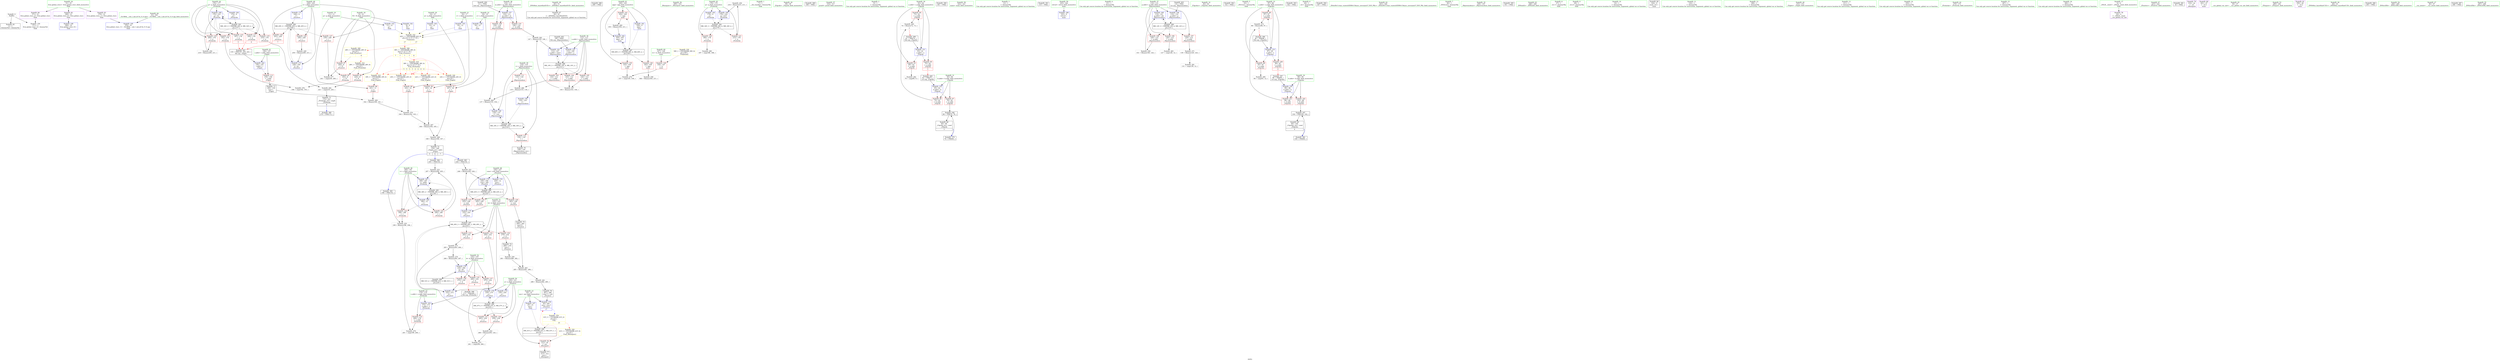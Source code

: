 digraph "SVFG" {
	label="SVFG";

	Node0x55ac2876aa60 [shape=record,color=grey,label="{NodeID: 0\nNullPtr}"];
	Node0x55ac2876aa60 -> Node0x55ac2878d290[style=solid];
	Node0x55ac2876aa60 -> Node0x55ac28792a10[style=solid];
	Node0x55ac287905e0 [shape=record,color=grey,label="{NodeID: 277\n241 = cmp(239, 240, )\n}"];
	Node0x55ac2878b710 [shape=record,color=red,label="{NodeID: 111\n133\<--118\n\<--r\n_Z6powmodxxx\n}"];
	Node0x55ac2878b710 -> Node0x55ac2879af30[style=solid];
	Node0x55ac2878a160 [shape=record,color=green,label="{NodeID: 28\n45\<--51\n_ZNSt8ios_base4InitD1Ev\<--_ZNSt8ios_base4InitD1Ev_field_insensitive\n}"];
	Node0x55ac2878a160 -> Node0x55ac2878d460[style=solid];
	Node0x55ac28794f00 [shape=record,color=black,label="{NodeID: 388\n299 = PHI()\n}"];
	Node0x55ac28791fd0 [shape=record,color=red,label="{NodeID: 139\n335\<--329\n\<--qqq\nmain\n}"];
	Node0x55ac28791fd0 -> Node0x55ac28790760[style=solid];
	Node0x55ac2878ca20 [shape=record,color=green,label="{NodeID: 56\n309\<--310\n_Z6outputv\<--_Z6outputv_field_insensitive\n}"];
	Node0x55ac28799730 [shape=record,color=grey,label="{NodeID: 250\n216 = Binary(215, 211, )\n}"];
	Node0x55ac28799730 -> Node0x55ac287939b0[style=solid];
	Node0x55ac28793810 [shape=record,color=blue,label="{NodeID: 167\n180\<--207\nv\<--add4\n_Z5checkx\n}"];
	Node0x55ac28793810 -> Node0x55ac28791200[style=dashed];
	Node0x55ac28793810 -> Node0x55ac287912d0[style=dashed];
	Node0x55ac28793810 -> Node0x55ac28793810[style=dashed];
	Node0x55ac28793810 -> Node0x55ac287a9c90[style=dashed];
	Node0x55ac2878e2c0 [shape=record,color=purple,label="{NodeID: 84\n371\<--31\nllvm.global_ctors_2\<--llvm.global_ctors\nGlob }"];
	Node0x55ac2878e2c0 -> Node0x55ac28792a10[style=solid];
	Node0x55ac28788350 [shape=record,color=green,label="{NodeID: 1\n7\<--1\n__dso_handle\<--dummyObj\nGlob }"];
	Node0x55ac28790760 [shape=record,color=grey,label="{NodeID: 278\n337 = cmp(335, 336, )\n}"];
	Node0x55ac2878b7e0 [shape=record,color=red,label="{NodeID: 112\n150\<--118\n\<--r\n_Z6powmodxxx\n}"];
	Node0x55ac2878b7e0 -> Node0x55ac2878d700[style=solid];
	Node0x55ac2878a260 [shape=record,color=green,label="{NodeID: 29\n58\<--59\n_Z3gcdii\<--_Z3gcdii_field_insensitive\n}"];
	Node0x55ac28794fd0 [shape=record,color=black,label="{NodeID: 389\n300 = PHI()\n}"];
	Node0x55ac287920a0 [shape=record,color=red,label="{NodeID: 140\n345\<--329\n\<--qqq\nmain\n}"];
	Node0x55ac287920a0 -> Node0x55ac2879a330[style=solid];
	Node0x55ac2878cb20 [shape=record,color=green,label="{NodeID: 57\n316\<--317\nprintf\<--printf_field_insensitive\n}"];
	Node0x55ac287998b0 [shape=record,color=grey,label="{NodeID: 251\n246 = Binary(245, 244, )\n}"];
	Node0x55ac287998b0 -> Node0x55ac28793c20[style=solid];
	Node0x55ac287938e0 [shape=record,color=blue,label="{NodeID: 168\n176\<--210\np\<--inc\n_Z5checkx\n}"];
	Node0x55ac287938e0 -> Node0x55ac28790cd0[style=dashed];
	Node0x55ac287938e0 -> Node0x55ac28790d60[style=dashed];
	Node0x55ac287938e0 -> Node0x55ac28790df0[style=dashed];
	Node0x55ac287938e0 -> Node0x55ac28790ec0[style=dashed];
	Node0x55ac287938e0 -> Node0x55ac287938e0[style=dashed];
	Node0x55ac287938e0 -> Node0x55ac287a9290[style=dashed];
	Node0x55ac2878e3c0 [shape=record,color=red,label="{NodeID: 85\n193\<--8\n\<--N\n_Z5checkx\n}"];
	Node0x55ac2878e3c0 -> Node0x55ac28790460[style=solid];
	Node0x55ac287883e0 [shape=record,color=green,label="{NodeID: 2\n9\<--1\n\<--dummyObj\nCan only get source location for instruction, argument, global var or function.}"];
	Node0x55ac287908e0 [shape=record,color=grey,label="{NodeID: 279\n201 = cmp(199, 200, )\n}"];
	Node0x55ac2878b8b0 [shape=record,color=red,label="{NodeID: 113\n159\<--156\n\<--i.addr\n_Z3geti\n}"];
	Node0x55ac2878b8b0 -> Node0x55ac2878d7d0[style=solid];
	Node0x55ac2878a360 [shape=record,color=green,label="{NodeID: 30\n63\<--64\na.addr\<--a.addr_field_insensitive\n_Z3gcdii\n}"];
	Node0x55ac2878a360 -> Node0x55ac2878ea40[style=solid];
	Node0x55ac2878a360 -> Node0x55ac2878eb10[style=solid];
	Node0x55ac2878a360 -> Node0x55ac2878ebe0[style=solid];
	Node0x55ac2878a360 -> Node0x55ac28792b10[style=solid];
	Node0x55ac287950d0 [shape=record,color=black,label="{NodeID: 390\n301 = PHI()\n}"];
	Node0x55ac28792170 [shape=record,color=red,label="{NodeID: 141\n354\<--329\n\<--qqq\nmain\n}"];
	Node0x55ac28792170 -> Node0x55ac2879a630[style=solid];
	Node0x55ac2878cc20 [shape=record,color=green,label="{NodeID: 58\n322\<--323\nmain\<--main_field_insensitive\n}"];
	Node0x55ac28799a30 [shape=record,color=grey,label="{NodeID: 252\n260 = Binary(259, 124, )\n}"];
	Node0x55ac28799a30 -> Node0x55ac287902e0[style=solid];
	Node0x55ac287939b0 [shape=record,color=blue,label="{NodeID: 169\n178\<--216\nq\<--inc5\n_Z5checkx\n}"];
	Node0x55ac287939b0 -> Node0x55ac287a9790[style=dashed];
	Node0x55ac2878e490 [shape=record,color=red,label="{NodeID: 86\n220\<--8\n\<--N\n_Z5checkx\n}"];
	Node0x55ac2878e490 -> Node0x55ac2879da40[style=solid];
	Node0x55ac28788470 [shape=record,color=green,label="{NodeID: 3\n12\<--1\n\<--dummyObj\nCan only get source location for instruction, argument, global var or function.}"];
	Node0x55ac28790a60 [shape=record,color=grey,label="{NodeID: 280\n187 = cmp(186, 188, )\n}"];
	Node0x55ac2878b980 [shape=record,color=red,label="{NodeID: 114\n200\<--174\n\<--x.addr\n_Z5checkx\n}"];
	Node0x55ac2878b980 -> Node0x55ac287908e0[style=solid];
	Node0x55ac2878a430 [shape=record,color=green,label="{NodeID: 31\n65\<--66\nb.addr\<--b.addr_field_insensitive\n_Z3gcdii\n}"];
	Node0x55ac2878a430 -> Node0x55ac2878bb00[style=solid];
	Node0x55ac2878a430 -> Node0x55ac2878bbd0[style=solid];
	Node0x55ac2878a430 -> Node0x55ac28792be0[style=solid];
	Node0x55ac287951a0 [shape=record,color=black,label="{NodeID: 391\n315 = PHI()\n}"];
	Node0x55ac287adb50 [shape=record,color=yellow,style=double,label="{NodeID: 308\n38V_1 = ENCHI(MR_38V_0)\npts\{13 15 17 19 \}\nFun[_Z5solvev]|{<s0>7|<s1>7|<s2>7|<s3>7|<s4>8}}"];
	Node0x55ac287adb50:s0 -> Node0x55ac287ae930[style=dashed,color=red];
	Node0x55ac287adb50:s1 -> Node0x55ac287aea40[style=dashed,color=red];
	Node0x55ac287adb50:s2 -> Node0x55ac287aeb20[style=dashed,color=red];
	Node0x55ac287adb50:s3 -> Node0x55ac287aec00[style=dashed,color=red];
	Node0x55ac287adb50:s4 -> Node0x55ac287ae550[style=dashed,color=red];
	Node0x55ac28792240 [shape=record,color=blue,label="{NodeID: 142\n8\<--9\nN\<--\nGlob }"];
	Node0x55ac28792240 -> Node0x55ac287af170[style=dashed];
	Node0x55ac2878cd20 [shape=record,color=green,label="{NodeID: 59\n325\<--326\nretval\<--retval_field_insensitive\nmain\n}"];
	Node0x55ac2878cd20 -> Node0x55ac287942a0[style=solid];
	Node0x55ac28799bb0 [shape=record,color=grey,label="{NodeID: 253\n207 = Binary(206, 205, )\n}"];
	Node0x55ac28799bb0 -> Node0x55ac28793810[style=solid];
	Node0x55ac28793a80 [shape=record,color=blue,label="{NodeID: 170\n226\<--12\nsum\<--\n_Z5solvev\n}"];
	Node0x55ac28793a80 -> Node0x55ac287ab090[style=dashed];
	Node0x55ac2878e560 [shape=record,color=red,label="{NodeID: 87\n240\<--8\n\<--N\n_Z5solvev\n}"];
	Node0x55ac2878e560 -> Node0x55ac287905e0[style=solid];
	Node0x55ac28788500 [shape=record,color=green,label="{NodeID: 4\n21\<--1\n\<--dummyObj\nCan only get source location for instruction, argument, global var or function.}"];
	Node0x55ac28790be0 [shape=record,color=grey,label="{NodeID: 281\n131 = cmp(130, 12, )\n}"];
	Node0x55ac28790cd0 [shape=record,color=red,label="{NodeID: 115\n192\<--176\n\<--p\n_Z5checkx\n}"];
	Node0x55ac28790cd0 -> Node0x55ac28790460[style=solid];
	Node0x55ac2878a500 [shape=record,color=green,label="{NodeID: 32\n82\<--83\n_Z3gcdxx\<--_Z3gcdxx_field_insensitive\n}"];
	Node0x55ac28795270 [shape=record,color=black,label="{NodeID: 392\n332 = PHI()\n}"];
	Node0x55ac287adc30 [shape=record,color=yellow,style=double,label="{NodeID: 309\n28V_1 = ENCHI(MR_28V_0)\npts\{10 \}\nFun[_Z5solvev]|{|<s1>8}}"];
	Node0x55ac287adc30 -> Node0x55ac2878e560[style=dashed];
	Node0x55ac287adc30:s1 -> Node0x55ac287ae0c0[style=dashed,color=red];
	Node0x55ac28792310 [shape=record,color=blue,label="{NodeID: 143\n11\<--12\np\<--\nGlob }"];
	Node0x55ac28792310 -> Node0x55ac287af170[style=dashed];
	Node0x55ac2878cdf0 [shape=record,color=green,label="{NodeID: 60\n327\<--328\ntc\<--tc_field_insensitive\nmain\n}"];
	Node0x55ac2878cdf0 -> Node0x55ac28791f00[style=solid];
	Node0x55ac28799d30 [shape=record,color=grey,label="{NodeID: 254\n210 = Binary(209, 211, )\n}"];
	Node0x55ac28799d30 -> Node0x55ac287938e0[style=solid];
	Node0x55ac28793b50 [shape=record,color=blue,label="{NodeID: 171\n228\<--9\ni\<--\n_Z5solvev\n}"];
	Node0x55ac28793b50 -> Node0x55ac287ab590[style=dashed];
	Node0x55ac2878e630 [shape=record,color=red,label="{NodeID: 88\n161\<--11\n\<--p\n_Z3geti\n}"];
	Node0x55ac2878e630 -> Node0x55ac2879b3b0[style=solid];
	Node0x55ac28788e50 [shape=record,color=green,label="{NodeID: 5\n23\<--1\n_ZSt3cin\<--dummyObj\nGlob }"];
	Node0x55ac2879d740 [shape=record,color=grey,label="{NodeID: 282\n70 = cmp(69, 9, )\n}"];
	Node0x55ac28790d60 [shape=record,color=red,label="{NodeID: 116\n197\<--176\n\<--p\n_Z5checkx\n|{<s0>5}}"];
	Node0x55ac28790d60:s0 -> Node0x55ac28795da0[style=solid,color=red];
	Node0x55ac2878a600 [shape=record,color=green,label="{NodeID: 33\n87\<--88\na.addr\<--a.addr_field_insensitive\n_Z3gcdxx\n}"];
	Node0x55ac2878a600 -> Node0x55ac2878bca0[style=solid];
	Node0x55ac2878a600 -> Node0x55ac2878bd70[style=solid];
	Node0x55ac2878a600 -> Node0x55ac2878be40[style=solid];
	Node0x55ac2878a600 -> Node0x55ac28792cb0[style=solid];
	Node0x55ac28795370 [shape=record,color=black,label="{NodeID: 393\n342 = PHI()\n}"];
	Node0x55ac28792410 [shape=record,color=blue,label="{NodeID: 144\n14\<--12\nq\<--\nGlob }"];
	Node0x55ac28792410 -> Node0x55ac287af170[style=dashed];
	Node0x55ac2878cec0 [shape=record,color=green,label="{NodeID: 61\n329\<--330\nqqq\<--qqq_field_insensitive\nmain\n}"];
	Node0x55ac2878cec0 -> Node0x55ac28791fd0[style=solid];
	Node0x55ac2878cec0 -> Node0x55ac287920a0[style=solid];
	Node0x55ac2878cec0 -> Node0x55ac28792170[style=solid];
	Node0x55ac2878cec0 -> Node0x55ac28794370[style=solid];
	Node0x55ac2878cec0 -> Node0x55ac28794440[style=solid];
	Node0x55ac28799eb0 [shape=record,color=grey,label="{NodeID: 255\n199 = Binary(196, 198, )\n}"];
	Node0x55ac28799eb0 -> Node0x55ac287908e0[style=solid];
	Node0x55ac28793c20 [shape=record,color=blue,label="{NodeID: 172\n226\<--246\nsum\<--add\n_Z5solvev\n}"];
	Node0x55ac28793c20 -> Node0x55ac287ab090[style=dashed];
	Node0x55ac2878e700 [shape=record,color=red,label="{NodeID: 89\n163\<--14\n\<--q\n_Z3geti\n}"];
	Node0x55ac2878e700 -> Node0x55ac2879b530[style=solid];
	Node0x55ac28788ee0 [shape=record,color=green,label="{NodeID: 6\n24\<--1\n.str\<--dummyObj\nGlob }"];
	Node0x55ac2879d8c0 [shape=record,color=grey,label="{NodeID: 283\n127 = cmp(126, 12, )\n}"];
	Node0x55ac28790df0 [shape=record,color=red,label="{NodeID: 117\n204\<--176\n\<--p\n_Z5checkx\n|{<s0>6}}"];
	Node0x55ac28790df0:s0 -> Node0x55ac28795da0[style=solid,color=red];
	Node0x55ac2878a6d0 [shape=record,color=green,label="{NodeID: 34\n89\<--90\nb.addr\<--b.addr_field_insensitive\n_Z3gcdxx\n}"];
	Node0x55ac2878a6d0 -> Node0x55ac2878bf10[style=solid];
	Node0x55ac2878a6d0 -> Node0x55ac2878bfe0[style=solid];
	Node0x55ac2878a6d0 -> Node0x55ac28792d80[style=solid];
	Node0x55ac287954d0 [shape=record,color=black,label="{NodeID: 394\n347 = PHI()\n}"];
	Node0x55ac28792510 [shape=record,color=blue,label="{NodeID: 145\n16\<--12\nr\<--\nGlob }"];
	Node0x55ac28792510 -> Node0x55ac287af170[style=dashed];
	Node0x55ac2878cf90 [shape=record,color=green,label="{NodeID: 62\n343\<--344\n_ZStlsISt11char_traitsIcEERSt13basic_ostreamIcT_ES5_PKc\<--_ZStlsISt11char_traitsIcEERSt13basic_ostreamIcT_ES5_PKc_field_insensitive\n}"];
	Node0x55ac2879a030 [shape=record,color=grey,label="{NodeID: 256\n141 = Binary(140, 124, )\n}"];
	Node0x55ac2879a030 -> Node0x55ac28793260[style=solid];
	Node0x55ac28793cf0 [shape=record,color=blue,label="{NodeID: 173\n228\<--250\ni\<--inc\n_Z5solvev\n}"];
	Node0x55ac28793cf0 -> Node0x55ac287ab590[style=dashed];
	Node0x55ac2878e7d0 [shape=record,color=red,label="{NodeID: 90\n165\<--16\n\<--r\n_Z3geti\n}"];
	Node0x55ac2878e7d0 -> Node0x55ac2879b0b0[style=solid];
	Node0x55ac28788f70 [shape=record,color=green,label="{NodeID: 7\n26\<--1\n_ZSt4cout\<--dummyObj\nGlob }"];
	Node0x55ac2879da40 [shape=record,color=grey,label="{NodeID: 284\n221 = cmp(219, 220, )\n}"];
	Node0x55ac2879da40 -> Node0x55ac2878d970[style=solid];
	Node0x55ac28790ec0 [shape=record,color=red,label="{NodeID: 118\n209\<--176\n\<--p\n_Z5checkx\n}"];
	Node0x55ac28790ec0 -> Node0x55ac28799d30[style=solid];
	Node0x55ac2878a7a0 [shape=record,color=green,label="{NodeID: 35\n106\<--107\n_Z6powmodxxx\<--_Z6powmodxxx_field_insensitive\n}"];
	Node0x55ac287955d0 [shape=record,color=black,label="{NodeID: 395\n351 = PHI()\n}"];
	Node0x55ac28792610 [shape=record,color=blue,label="{NodeID: 146\n18\<--12\ns\<--\nGlob }"];
	Node0x55ac28792610 -> Node0x55ac287af170[style=dashed];
	Node0x55ac2878d090 [shape=record,color=green,label="{NodeID: 63\n348\<--349\n_ZNSolsEi\<--_ZNSolsEi_field_insensitive\n}"];
	Node0x55ac2879a1b0 [shape=record,color=grey,label="{NodeID: 257\n145 = Binary(143, 144, )\n}"];
	Node0x55ac2879a1b0 -> Node0x55ac2879a930[style=solid];
	Node0x55ac28793dc0 [shape=record,color=blue,label="{NodeID: 174\n230\<--254\na\<--\n_Z5solvev\n}"];
	Node0x55ac28793dc0 -> Node0x55ac287aa190[style=dashed];
	Node0x55ac2878e8a0 [shape=record,color=red,label="{NodeID: 91\n167\<--18\n\<--s\n_Z3geti\n}"];
	Node0x55ac2878e8a0 -> Node0x55ac2879b230[style=solid];
	Node0x55ac28789000 [shape=record,color=green,label="{NodeID: 8\n27\<--1\n.str.1\<--dummyObj\nGlob }"];
	Node0x55ac2879dbc0 [shape=record,color=grey,label="{NodeID: 285\n94 = cmp(93, 12, )\n}"];
	Node0x55ac28790f90 [shape=record,color=red,label="{NodeID: 119\n219\<--176\n\<--p\n_Z5checkx\n}"];
	Node0x55ac28790f90 -> Node0x55ac2879da40[style=solid];
	Node0x55ac2878a8a0 [shape=record,color=green,label="{NodeID: 36\n112\<--113\na.addr\<--a.addr_field_insensitive\n_Z6powmodxxx\n}"];
	Node0x55ac2878a8a0 -> Node0x55ac2878c0b0[style=solid];
	Node0x55ac2878a8a0 -> Node0x55ac2878c180[style=solid];
	Node0x55ac2878a8a0 -> Node0x55ac2878c250[style=solid];
	Node0x55ac2878a8a0 -> Node0x55ac28792e50[style=solid];
	Node0x55ac2878a8a0 -> Node0x55ac28793330[style=solid];
	Node0x55ac287956a0 [shape=record,color=black,label="{NodeID: 396\n85 = PHI(98, )\n0th arg _Z3gcdxx }"];
	Node0x55ac287956a0 -> Node0x55ac28792cb0[style=solid];
	Node0x55ac28792710 [shape=record,color=blue,label="{NodeID: 147\n20\<--21\nans\<--\nGlob }"];
	Node0x55ac28792710 -> Node0x55ac287a6f90[style=dashed];
	Node0x55ac2878d190 [shape=record,color=green,label="{NodeID: 64\n33\<--365\n_GLOBAL__sub_I_mk.al13n_0_0.cpp\<--_GLOBAL__sub_I_mk.al13n_0_0.cpp_field_insensitive\n}"];
	Node0x55ac2878d190 -> Node0x55ac28792910[style=solid];
	Node0x55ac2879a330 [shape=record,color=grey,label="{NodeID: 258\n346 = Binary(345, 211, )\n}"];
	Node0x55ac28793e90 [shape=record,color=blue,label="{NodeID: 175\n232\<--255\nb\<--\n_Z5solvev\n}"];
	Node0x55ac28793e90 -> Node0x55ac287aa690[style=dashed];
	Node0x55ac2878e970 [shape=record,color=red,label="{NodeID: 92\n312\<--20\n\<--ans\n_Z6outputv\n}"];
	Node0x55ac2878e970 -> Node0x55ac2878dcb0[style=solid];
	Node0x55ac28789090 [shape=record,color=green,label="{NodeID: 9\n29\<--1\n.str.2\<--dummyObj\nGlob }"];
	Node0x55ac287a6f90 [shape=record,color=black,label="{NodeID: 286\nMR_41V_2 = PHI(MR_41V_3, MR_41V_1, )\npts\{22 \}\n|{<s0>17}}"];
	Node0x55ac287a6f90:s0 -> Node0x55ac287941d0[style=dashed,color=red];
	Node0x55ac28791060 [shape=record,color=red,label="{NodeID: 120\n186\<--178\n\<--q\n_Z5checkx\n}"];
	Node0x55ac28791060 -> Node0x55ac28790a60[style=solid];
	Node0x55ac2878a970 [shape=record,color=green,label="{NodeID: 37\n114\<--115\np.addr\<--p.addr_field_insensitive\n_Z6powmodxxx\n}"];
	Node0x55ac2878a970 -> Node0x55ac2878b300[style=solid];
	Node0x55ac2878a970 -> Node0x55ac2878b3d0[style=solid];
	Node0x55ac2878a970 -> Node0x55ac2878b4a0[style=solid];
	Node0x55ac2878a970 -> Node0x55ac28792f20[style=solid];
	Node0x55ac2878a970 -> Node0x55ac28793260[style=solid];
	Node0x55ac287958a0 [shape=record,color=black,label="{NodeID: 397\n86 = PHI(99, )\n1st arg _Z3gcdxx }"];
	Node0x55ac287958a0 -> Node0x55ac28792d80[style=solid];
	Node0x55ac287ae0c0 [shape=record,color=yellow,style=double,label="{NodeID: 314\n28V_1 = ENCHI(MR_28V_0)\npts\{10 \}\nFun[_Z5checkx]}"];
	Node0x55ac287ae0c0 -> Node0x55ac2878e3c0[style=dashed];
	Node0x55ac287ae0c0 -> Node0x55ac2878e490[style=dashed];
	Node0x55ac28792810 [shape=record,color=blue,label="{NodeID: 148\n369\<--32\nllvm.global_ctors_0\<--\nGlob }"];
	Node0x55ac2878d290 [shape=record,color=black,label="{NodeID: 65\n2\<--3\ndummyVal\<--dummyVal\n}"];
	Node0x55ac2879a4b0 [shape=record,color=grey,label="{NodeID: 259\n281 = Binary(280, 282, )\n}"];
	Node0x55ac2879a4b0 -> Node0x55ac2879aab0[style=solid];
	Node0x55ac28793f60 [shape=record,color=blue,label="{NodeID: 176\n234\<--266\nk\<--div\n_Z5solvev\n}"];
	Node0x55ac28793f60 -> Node0x55ac28791c90[style=dashed];
	Node0x55ac28793f60 -> Node0x55ac28791d60[style=dashed];
	Node0x55ac28793f60 -> Node0x55ac28791e30[style=dashed];
	Node0x55ac28793f60 -> Node0x55ac287aab90[style=dashed];
	Node0x55ac2878ea40 [shape=record,color=red,label="{NodeID: 93\n69\<--63\n\<--a.addr\n_Z3gcdii\n}"];
	Node0x55ac2878ea40 -> Node0x55ac2879d740[style=solid];
	Node0x55ac28789120 [shape=record,color=green,label="{NodeID: 10\n32\<--1\n\<--dummyObj\nCan only get source location for instruction, argument, global var or function.}"];
	Node0x55ac287a7490 [shape=record,color=black,label="{NodeID: 287\nMR_60V_3 = PHI(MR_60V_4, MR_60V_2, )\npts\{330 \}\n}"];
	Node0x55ac287a7490 -> Node0x55ac28791fd0[style=dashed];
	Node0x55ac287a7490 -> Node0x55ac287920a0[style=dashed];
	Node0x55ac287a7490 -> Node0x55ac28792170[style=dashed];
	Node0x55ac287a7490 -> Node0x55ac28794440[style=dashed];
	Node0x55ac28791130 [shape=record,color=red,label="{NodeID: 121\n215\<--178\n\<--q\n_Z5checkx\n}"];
	Node0x55ac28791130 -> Node0x55ac28799730[style=solid];
	Node0x55ac2878aa40 [shape=record,color=green,label="{NodeID: 38\n116\<--117\nm.addr\<--m.addr_field_insensitive\n_Z6powmodxxx\n}"];
	Node0x55ac2878aa40 -> Node0x55ac2878b570[style=solid];
	Node0x55ac2878aa40 -> Node0x55ac2878b640[style=solid];
	Node0x55ac2878aa40 -> Node0x55ac28792ff0[style=solid];
	Node0x55ac287959e0 [shape=record,color=black,label="{NodeID: 398\n173 = PHI(269, )\n0th arg _Z5checkx }"];
	Node0x55ac287959e0 -> Node0x55ac287934d0[style=solid];
	Node0x55ac28792910 [shape=record,color=blue,label="{NodeID: 149\n370\<--33\nllvm.global_ctors_1\<--_GLOBAL__sub_I_mk.al13n_0_0.cpp\nGlob }"];
	Node0x55ac2878d390 [shape=record,color=black,label="{NodeID: 66\n324\<--9\nmain_ret\<--\nmain\n}"];
	Node0x55ac2879a630 [shape=record,color=grey,label="{NodeID: 260\n355 = Binary(354, 211, )\n}"];
	Node0x55ac2879a630 -> Node0x55ac28794440[style=solid];
	Node0x55ac28794030 [shape=record,color=blue,label="{NodeID: 177\n232\<--272\nb\<--\n_Z5solvev\n}"];
	Node0x55ac28794030 -> Node0x55ac287aa690[style=dashed];
	Node0x55ac2878eb10 [shape=record,color=red,label="{NodeID: 94\n73\<--63\n\<--a.addr\n_Z3gcdii\n}"];
	Node0x55ac2878eb10 -> Node0x55ac2879adb0[style=solid];
	Node0x55ac287891b0 [shape=record,color=green,label="{NodeID: 11\n124\<--1\n\<--dummyObj\nCan only get source location for instruction, argument, global var or function.}"];
	Node0x55ac287a7990 [shape=record,color=black,label="{NodeID: 288\nMR_10V_3 = PHI(MR_10V_4, MR_10V_2, )\npts\{113 \}\n}"];
	Node0x55ac287a7990 -> Node0x55ac2878c0b0[style=dashed];
	Node0x55ac287a7990 -> Node0x55ac2878c180[style=dashed];
	Node0x55ac287a7990 -> Node0x55ac2878c250[style=dashed];
	Node0x55ac287a7990 -> Node0x55ac28793330[style=dashed];
	Node0x55ac28791200 [shape=record,color=red,label="{NodeID: 122\n196\<--180\n\<--v\n_Z5checkx\n}"];
	Node0x55ac28791200 -> Node0x55ac28799eb0[style=solid];
	Node0x55ac2878ab10 [shape=record,color=green,label="{NodeID: 39\n118\<--119\nr\<--r_field_insensitive\n_Z6powmodxxx\n}"];
	Node0x55ac2878ab10 -> Node0x55ac2878b710[style=solid];
	Node0x55ac2878ab10 -> Node0x55ac2878b7e0[style=solid];
	Node0x55ac2878ab10 -> Node0x55ac287930c0[style=solid];
	Node0x55ac2878ab10 -> Node0x55ac28793190[style=solid];
	Node0x55ac28795b20 [shape=record,color=black,label="{NodeID: 399\n61 = PHI(74, )\n0th arg _Z3gcdii }"];
	Node0x55ac28795b20 -> Node0x55ac28792b10[style=solid];
	Node0x55ac28792a10 [shape=record,color=blue, style = dotted,label="{NodeID: 150\n371\<--3\nllvm.global_ctors_2\<--dummyVal\nGlob }"];
	Node0x55ac2878d460 [shape=record,color=black,label="{NodeID: 67\n44\<--45\n\<--_ZNSt8ios_base4InitD1Ev\nCan only get source location for instruction, argument, global var or function.}"];
	Node0x55ac2879a7b0 [shape=record,color=grey,label="{NodeID: 261\n286 = Binary(282, 285, )\n}"];
	Node0x55ac2879a7b0 -> Node0x55ac2878dbe0[style=solid];
	Node0x55ac28794100 [shape=record,color=blue,label="{NodeID: 178\n230\<--275\na\<--\n_Z5solvev\n}"];
	Node0x55ac28794100 -> Node0x55ac287aa190[style=dashed];
	Node0x55ac2878ebe0 [shape=record,color=red,label="{NodeID: 95\n75\<--63\n\<--a.addr\n_Z3gcdii\n|{<s0>3}}"];
	Node0x55ac2878ebe0:s0 -> Node0x55ac28795c60[style=solid,color=red];
	Node0x55ac28789240 [shape=record,color=green,label="{NodeID: 12\n188\<--1\n\<--dummyObj\nCan only get source location for instruction, argument, global var or function.}"];
	Node0x55ac287a7e90 [shape=record,color=black,label="{NodeID: 289\nMR_12V_3 = PHI(MR_12V_4, MR_12V_2, )\npts\{115 \}\n}"];
	Node0x55ac287a7e90 -> Node0x55ac2878b300[style=dashed];
	Node0x55ac287a7e90 -> Node0x55ac2878b3d0[style=dashed];
	Node0x55ac287a7e90 -> Node0x55ac2878b4a0[style=dashed];
	Node0x55ac287a7e90 -> Node0x55ac28793260[style=dashed];
	Node0x55ac287912d0 [shape=record,color=red,label="{NodeID: 123\n206\<--180\n\<--v\n_Z5checkx\n}"];
	Node0x55ac287912d0 -> Node0x55ac28799bb0[style=solid];
	Node0x55ac2878abe0 [shape=record,color=green,label="{NodeID: 40\n152\<--153\n_Z3geti\<--_Z3geti_field_insensitive\n}"];
	Node0x55ac28795c60 [shape=record,color=black,label="{NodeID: 400\n62 = PHI(75, )\n1st arg _Z3gcdii }"];
	Node0x55ac28795c60 -> Node0x55ac28792be0[style=solid];
	Node0x55ac28792b10 [shape=record,color=blue,label="{NodeID: 151\n63\<--61\na.addr\<--a\n_Z3gcdii\n}"];
	Node0x55ac28792b10 -> Node0x55ac2878ea40[style=dashed];
	Node0x55ac28792b10 -> Node0x55ac2878eb10[style=dashed];
	Node0x55ac28792b10 -> Node0x55ac2878ebe0[style=dashed];
	Node0x55ac2878d560 [shape=record,color=black,label="{NodeID: 68\n60\<--80\n_Z3gcdii_ret\<--cond\n_Z3gcdii\n|{<s0>3}}"];
	Node0x55ac2878d560:s0 -> Node0x55ac287c1cb0[style=solid,color=blue];
	Node0x55ac2879a930 [shape=record,color=grey,label="{NodeID: 262\n147 = Binary(145, 146, )\n}"];
	Node0x55ac2879a930 -> Node0x55ac28793330[style=solid];
	Node0x55ac287941d0 [shape=record,color=blue,label="{NodeID: 179\n20\<--287\nans\<--conv7\n_Z5solvev\n|{<s0>17}}"];
	Node0x55ac287941d0:s0 -> Node0x55ac287b2870[style=dashed,color=blue];
	Node0x55ac2878bb00 [shape=record,color=red,label="{NodeID: 96\n72\<--65\n\<--b.addr\n_Z3gcdii\n}"];
	Node0x55ac2878bb00 -> Node0x55ac2879adb0[style=solid];
	Node0x55ac287892d0 [shape=record,color=green,label="{NodeID: 13\n211\<--1\n\<--dummyObj\nCan only get source location for instruction, argument, global var or function.}"];
	Node0x55ac287a8390 [shape=record,color=black,label="{NodeID: 290\nMR_16V_3 = PHI(MR_16V_5, MR_16V_2, )\npts\{119 \}\n}"];
	Node0x55ac287a8390 -> Node0x55ac2878b710[style=dashed];
	Node0x55ac287a8390 -> Node0x55ac2878b7e0[style=dashed];
	Node0x55ac287a8390 -> Node0x55ac28793190[style=dashed];
	Node0x55ac287a8390 -> Node0x55ac287a8390[style=dashed];
	Node0x55ac287913a0 [shape=record,color=red,label="{NodeID: 124\n245\<--226\n\<--sum\n_Z5solvev\n}"];
	Node0x55ac287913a0 -> Node0x55ac287998b0[style=solid];
	Node0x55ac2878ace0 [shape=record,color=green,label="{NodeID: 41\n156\<--157\ni.addr\<--i.addr_field_insensitive\n_Z3geti\n}"];
	Node0x55ac2878ace0 -> Node0x55ac2878b8b0[style=solid];
	Node0x55ac2878ace0 -> Node0x55ac28793400[style=solid];
	Node0x55ac28795da0 [shape=record,color=black,label="{NodeID: 401\n155 = PHI(197, 204, 243, )\n0th arg _Z3geti }"];
	Node0x55ac28795da0 -> Node0x55ac28793400[style=solid];
	Node0x55ac28792be0 [shape=record,color=blue,label="{NodeID: 152\n65\<--62\nb.addr\<--b\n_Z3gcdii\n}"];
	Node0x55ac28792be0 -> Node0x55ac2878bb00[style=dashed];
	Node0x55ac28792be0 -> Node0x55ac2878bbd0[style=dashed];
	Node0x55ac2878d630 [shape=record,color=black,label="{NodeID: 69\n84\<--104\n_Z3gcdxx_ret\<--cond\n_Z3gcdxx\n|{<s0>4}}"];
	Node0x55ac2878d630:s0 -> Node0x55ac287c2040[style=solid,color=blue];
	Node0x55ac2879aab0 [shape=record,color=grey,label="{NodeID: 263\n285 = Binary(281, 284, )\n}"];
	Node0x55ac2879aab0 -> Node0x55ac2879a7b0[style=solid];
	Node0x55ac287942a0 [shape=record,color=blue,label="{NodeID: 180\n325\<--9\nretval\<--\nmain\n}"];
	Node0x55ac2878bbd0 [shape=record,color=red,label="{NodeID: 97\n78\<--65\n\<--b.addr\n_Z3gcdii\n}"];
	Node0x55ac2878bbd0 -> Node0x55ac28799010[style=solid];
	Node0x55ac28789360 [shape=record,color=green,label="{NodeID: 14\n254\<--1\n\<--dummyObj\nCan only get source location for instruction, argument, global var or function.}"];
	Node0x55ac28791470 [shape=record,color=red,label="{NodeID: 125\n255\<--226\n\<--sum\n_Z5solvev\n}"];
	Node0x55ac28791470 -> Node0x55ac28793e90[style=solid];
	Node0x55ac2878adb0 [shape=record,color=green,label="{NodeID: 42\n170\<--171\n_Z5checkx\<--_Z5checkx_field_insensitive\n}"];
	Node0x55ac28796080 [shape=record,color=black,label="{NodeID: 402\n109 = PHI()\n0th arg _Z6powmodxxx }"];
	Node0x55ac28796080 -> Node0x55ac28792e50[style=solid];
	Node0x55ac287ae550 [shape=record,color=yellow,style=double,label="{NodeID: 319\n38V_1 = ENCHI(MR_38V_0)\npts\{13 15 17 19 \}\nFun[_Z5checkx]|{<s0>5|<s1>5|<s2>5|<s3>5|<s4>6|<s5>6|<s6>6|<s7>6}}"];
	Node0x55ac287ae550:s0 -> Node0x55ac287ae930[style=dashed,color=red];
	Node0x55ac287ae550:s1 -> Node0x55ac287aea40[style=dashed,color=red];
	Node0x55ac287ae550:s2 -> Node0x55ac287aeb20[style=dashed,color=red];
	Node0x55ac287ae550:s3 -> Node0x55ac287aec00[style=dashed,color=red];
	Node0x55ac287ae550:s4 -> Node0x55ac287ae930[style=dashed,color=red];
	Node0x55ac287ae550:s5 -> Node0x55ac287aea40[style=dashed,color=red];
	Node0x55ac287ae550:s6 -> Node0x55ac287aeb20[style=dashed,color=red];
	Node0x55ac287ae550:s7 -> Node0x55ac287aec00[style=dashed,color=red];
	Node0x55ac28792cb0 [shape=record,color=blue,label="{NodeID: 153\n87\<--85\na.addr\<--a\n_Z3gcdxx\n}"];
	Node0x55ac28792cb0 -> Node0x55ac2878bca0[style=dashed];
	Node0x55ac28792cb0 -> Node0x55ac2878bd70[style=dashed];
	Node0x55ac28792cb0 -> Node0x55ac2878be40[style=dashed];
	Node0x55ac2878d700 [shape=record,color=black,label="{NodeID: 70\n108\<--150\n_Z6powmodxxx_ret\<--\n_Z6powmodxxx\n}"];
	Node0x55ac2879ac30 [shape=record,color=grey,label="{NodeID: 264\n137 = Binary(135, 136, )\n}"];
	Node0x55ac2879ac30 -> Node0x55ac28793190[style=solid];
	Node0x55ac28794370 [shape=record,color=blue,label="{NodeID: 181\n329\<--9\nqqq\<--\nmain\n}"];
	Node0x55ac28794370 -> Node0x55ac287a7490[style=dashed];
	Node0x55ac2878bca0 [shape=record,color=red,label="{NodeID: 98\n93\<--87\n\<--a.addr\n_Z3gcdxx\n}"];
	Node0x55ac2878bca0 -> Node0x55ac2879dbc0[style=solid];
	Node0x55ac28789460 [shape=record,color=green,label="{NodeID: 15\n267\<--1\n\<--dummyObj\nCan only get source location for instruction, argument, global var or function.}"];
	Node0x55ac28791540 [shape=record,color=red,label="{NodeID: 126\n283\<--226\n\<--sum\n_Z5solvev\n}"];
	Node0x55ac28791540 -> Node0x55ac2878db10[style=solid];
	Node0x55ac2878aeb0 [shape=record,color=green,label="{NodeID: 43\n174\<--175\nx.addr\<--x.addr_field_insensitive\n_Z5checkx\n}"];
	Node0x55ac2878aeb0 -> Node0x55ac2878b980[style=solid];
	Node0x55ac2878aeb0 -> Node0x55ac287934d0[style=solid];
	Node0x55ac28796150 [shape=record,color=black,label="{NodeID: 403\n110 = PHI()\n1st arg _Z6powmodxxx }"];
	Node0x55ac28796150 -> Node0x55ac28792f20[style=solid];
	Node0x55ac287ae630 [shape=record,color=yellow,style=double,label="{NodeID: 320\n41V_1 = ENCHI(MR_41V_0)\npts\{22 \}\nFun[_Z6outputv]}"];
	Node0x55ac287ae630 -> Node0x55ac2878e970[style=dashed];
	Node0x55ac28792d80 [shape=record,color=blue,label="{NodeID: 154\n89\<--86\nb.addr\<--b\n_Z3gcdxx\n}"];
	Node0x55ac28792d80 -> Node0x55ac2878bf10[style=dashed];
	Node0x55ac28792d80 -> Node0x55ac2878bfe0[style=dashed];
	Node0x55ac2878d7d0 [shape=record,color=black,label="{NodeID: 71\n160\<--159\nconv\<--\n_Z3geti\n}"];
	Node0x55ac2878d7d0 -> Node0x55ac2879b3b0[style=solid];
	Node0x55ac2879adb0 [shape=record,color=grey,label="{NodeID: 265\n74 = Binary(72, 73, )\n|{<s0>3}}"];
	Node0x55ac2879adb0:s0 -> Node0x55ac28795b20[style=solid,color=red];
	Node0x55ac28794440 [shape=record,color=blue,label="{NodeID: 182\n329\<--355\nqqq\<--inc\nmain\n}"];
	Node0x55ac28794440 -> Node0x55ac287a7490[style=dashed];
	Node0x55ac2878bd70 [shape=record,color=red,label="{NodeID: 99\n97\<--87\n\<--a.addr\n_Z3gcdxx\n}"];
	Node0x55ac2878bd70 -> Node0x55ac2878fe60[style=solid];
	Node0x55ac28789560 [shape=record,color=green,label="{NodeID: 16\n282\<--1\n\<--dummyObj\nCan only get source location for instruction, argument, global var or function.}"];
	Node0x55ac287a9290 [shape=record,color=black,label="{NodeID: 293\nMR_32V_3 = PHI(MR_32V_4, MR_32V_2, )\npts\{177 \}\n}"];
	Node0x55ac287a9290 -> Node0x55ac28790cd0[style=dashed];
	Node0x55ac287a9290 -> Node0x55ac28790d60[style=dashed];
	Node0x55ac287a9290 -> Node0x55ac28790df0[style=dashed];
	Node0x55ac287a9290 -> Node0x55ac28790ec0[style=dashed];
	Node0x55ac287a9290 -> Node0x55ac28790f90[style=dashed];
	Node0x55ac287a9290 -> Node0x55ac287938e0[style=dashed];
	Node0x55ac287a9290 -> Node0x55ac287a9290[style=dashed];
	Node0x55ac28791610 [shape=record,color=red,label="{NodeID: 127\n239\<--228\n\<--i\n_Z5solvev\n}"];
	Node0x55ac28791610 -> Node0x55ac287905e0[style=solid];
	Node0x55ac2878af80 [shape=record,color=green,label="{NodeID: 44\n176\<--177\np\<--p_field_insensitive\n_Z5checkx\n}"];
	Node0x55ac2878af80 -> Node0x55ac28790cd0[style=solid];
	Node0x55ac2878af80 -> Node0x55ac28790d60[style=solid];
	Node0x55ac2878af80 -> Node0x55ac28790df0[style=solid];
	Node0x55ac2878af80 -> Node0x55ac28790ec0[style=solid];
	Node0x55ac2878af80 -> Node0x55ac28790f90[style=solid];
	Node0x55ac2878af80 -> Node0x55ac287935a0[style=solid];
	Node0x55ac2878af80 -> Node0x55ac287938e0[style=solid];
	Node0x55ac28796220 [shape=record,color=black,label="{NodeID: 404\n111 = PHI()\n2nd arg _Z6powmodxxx }"];
	Node0x55ac28796220 -> Node0x55ac28792ff0[style=solid];
	Node0x55ac28792e50 [shape=record,color=blue,label="{NodeID: 155\n112\<--109\na.addr\<--a\n_Z6powmodxxx\n}"];
	Node0x55ac28792e50 -> Node0x55ac287a7990[style=dashed];
	Node0x55ac2878d8a0 [shape=record,color=black,label="{NodeID: 72\n154\<--168\n_Z3geti_ret\<--add1\n_Z3geti\n|{<s0>5|<s1>6|<s2>7}}"];
	Node0x55ac2878d8a0:s0 -> Node0x55ac287c21e0[style=solid,color=blue];
	Node0x55ac2878d8a0:s1 -> Node0x55ac287c2320[style=solid,color=blue];
	Node0x55ac2878d8a0:s2 -> Node0x55ac28794c20[style=solid,color=blue];
	Node0x55ac2879af30 [shape=record,color=grey,label="{NodeID: 266\n135 = Binary(133, 134, )\n}"];
	Node0x55ac2879af30 -> Node0x55ac2879ac30[style=solid];
	Node0x55ac2878be40 [shape=record,color=red,label="{NodeID: 100\n99\<--87\n\<--a.addr\n_Z3gcdxx\n|{<s0>4}}"];
	Node0x55ac2878be40:s0 -> Node0x55ac287958a0[style=solid,color=red];
	Node0x55ac28789660 [shape=record,color=green,label="{NodeID: 17\n4\<--6\n_ZStL8__ioinit\<--_ZStL8__ioinit_field_insensitive\nGlob }"];
	Node0x55ac28789660 -> Node0x55ac2878dd80[style=solid];
	Node0x55ac287a9790 [shape=record,color=black,label="{NodeID: 294\nMR_34V_3 = PHI(MR_34V_4, MR_34V_2, )\npts\{179 \}\n}"];
	Node0x55ac287a9790 -> Node0x55ac28791060[style=dashed];
	Node0x55ac287a9790 -> Node0x55ac28791130[style=dashed];
	Node0x55ac287a9790 -> Node0x55ac287939b0[style=dashed];
	Node0x55ac287916e0 [shape=record,color=red,label="{NodeID: 128\n243\<--228\n\<--i\n_Z5solvev\n|{<s0>7}}"];
	Node0x55ac287916e0:s0 -> Node0x55ac28795da0[style=solid,color=red];
	Node0x55ac2878b050 [shape=record,color=green,label="{NodeID: 45\n178\<--179\nq\<--q_field_insensitive\n_Z5checkx\n}"];
	Node0x55ac2878b050 -> Node0x55ac28791060[style=solid];
	Node0x55ac2878b050 -> Node0x55ac28791130[style=solid];
	Node0x55ac2878b050 -> Node0x55ac28793670[style=solid];
	Node0x55ac2878b050 -> Node0x55ac287939b0[style=solid];
	Node0x55ac28792f20 [shape=record,color=blue,label="{NodeID: 156\n114\<--110\np.addr\<--p\n_Z6powmodxxx\n}"];
	Node0x55ac28792f20 -> Node0x55ac287a7e90[style=dashed];
	Node0x55ac2878d970 [shape=record,color=black,label="{NodeID: 73\n172\<--221\n_Z5checkx_ret\<--cmp6\n_Z5checkx\n|{<s0>8}}"];
	Node0x55ac2878d970:s0 -> Node0x55ac287c1ea0[style=solid,color=blue];
	Node0x55ac2879b0b0 [shape=record,color=grey,label="{NodeID: 267\n166 = Binary(164, 165, )\n}"];
	Node0x55ac2879b0b0 -> Node0x55ac2879b230[style=solid];
	Node0x55ac2878bf10 [shape=record,color=red,label="{NodeID: 101\n96\<--89\n\<--b.addr\n_Z3gcdxx\n}"];
	Node0x55ac2878bf10 -> Node0x55ac2878fe60[style=solid];
	Node0x55ac28789760 [shape=record,color=green,label="{NodeID: 18\n8\<--10\nN\<--N_field_insensitive\nGlob }"];
	Node0x55ac28789760 -> Node0x55ac2878e3c0[style=solid];
	Node0x55ac28789760 -> Node0x55ac2878e490[style=solid];
	Node0x55ac28789760 -> Node0x55ac2878e560[style=solid];
	Node0x55ac28789760 -> Node0x55ac28792240[style=solid];
	Node0x55ac287b2870 [shape=record,color=yellow,style=double,label="{NodeID: 378\n41V_3 = CSCHI(MR_41V_2)\npts\{22 \}\nCS[]|{|<s1>21}}"];
	Node0x55ac287b2870 -> Node0x55ac287a6f90[style=dashed];
	Node0x55ac287b2870:s1 -> Node0x55ac287ae630[style=dashed,color=red];
	Node0x55ac287a9c90 [shape=record,color=black,label="{NodeID: 295\nMR_36V_2 = PHI(MR_36V_4, MR_36V_1, )\npts\{181 \}\n}"];
	Node0x55ac287a9c90 -> Node0x55ac28793740[style=dashed];
	Node0x55ac287917b0 [shape=record,color=red,label="{NodeID: 129\n249\<--228\n\<--i\n_Z5solvev\n}"];
	Node0x55ac287917b0 -> Node0x55ac287995b0[style=solid];
	Node0x55ac2878b120 [shape=record,color=green,label="{NodeID: 46\n180\<--181\nv\<--v_field_insensitive\n_Z5checkx\n}"];
	Node0x55ac2878b120 -> Node0x55ac28791200[style=solid];
	Node0x55ac2878b120 -> Node0x55ac287912d0[style=solid];
	Node0x55ac2878b120 -> Node0x55ac28793740[style=solid];
	Node0x55ac2878b120 -> Node0x55ac28793810[style=solid];
	Node0x55ac287ae930 [shape=record,color=yellow,style=double,label="{NodeID: 323\n18V_1 = ENCHI(MR_18V_0)\npts\{13 \}\nFun[_Z3geti]}"];
	Node0x55ac287ae930 -> Node0x55ac2878e630[style=dashed];
	Node0x55ac28792ff0 [shape=record,color=blue,label="{NodeID: 157\n116\<--111\nm.addr\<--m\n_Z6powmodxxx\n}"];
	Node0x55ac28792ff0 -> Node0x55ac2878b570[style=dashed];
	Node0x55ac28792ff0 -> Node0x55ac2878b640[style=dashed];
	Node0x55ac2878da40 [shape=record,color=black,label="{NodeID: 74\n280\<--279\nconv\<--\n_Z5solvev\n}"];
	Node0x55ac2878da40 -> Node0x55ac2879a4b0[style=solid];
	Node0x55ac2879b230 [shape=record,color=grey,label="{NodeID: 268\n168 = Binary(166, 167, )\n}"];
	Node0x55ac2879b230 -> Node0x55ac2878d8a0[style=solid];
	Node0x55ac2878bfe0 [shape=record,color=red,label="{NodeID: 102\n102\<--89\n\<--b.addr\n_Z3gcdxx\n}"];
	Node0x55ac2878bfe0 -> Node0x55ac28470690[style=solid];
	Node0x55ac28789860 [shape=record,color=green,label="{NodeID: 19\n11\<--13\np\<--p_field_insensitive\nGlob }"];
	Node0x55ac28789860 -> Node0x55ac2878e630[style=solid];
	Node0x55ac28789860 -> Node0x55ac28792310[style=solid];
	Node0x55ac287c1cb0 [shape=record,color=black,label="{NodeID: 379\n76 = PHI(60, )\n}"];
	Node0x55ac287c1cb0 -> Node0x55ac28799010[style=solid];
	Node0x55ac287aa190 [shape=record,color=black,label="{NodeID: 296\nMR_47V_3 = PHI(MR_47V_4, MR_47V_2, )\npts\{231 \}\n}"];
	Node0x55ac287aa190 -> Node0x55ac28791880[style=dashed];
	Node0x55ac287aa190 -> Node0x55ac28791950[style=dashed];
	Node0x55ac287aa190 -> Node0x55ac28794100[style=dashed];
	Node0x55ac287aa190 -> Node0x55ac287aa190[style=dashed];
	Node0x55ac28791880 [shape=record,color=red,label="{NodeID: 130\n259\<--230\n\<--a\n_Z5solvev\n}"];
	Node0x55ac28791880 -> Node0x55ac28799a30[style=solid];
	Node0x55ac2878b1f0 [shape=record,color=green,label="{NodeID: 47\n223\<--224\n_Z5solvev\<--_Z5solvev_field_insensitive\n}"];
	Node0x55ac287aea40 [shape=record,color=yellow,style=double,label="{NodeID: 324\n20V_1 = ENCHI(MR_20V_0)\npts\{15 \}\nFun[_Z3geti]}"];
	Node0x55ac287aea40 -> Node0x55ac2878e700[style=dashed];
	Node0x55ac287930c0 [shape=record,color=blue,label="{NodeID: 158\n118\<--124\nr\<--\n_Z6powmodxxx\n}"];
	Node0x55ac287930c0 -> Node0x55ac287a8390[style=dashed];
	Node0x55ac2878db10 [shape=record,color=black,label="{NodeID: 75\n284\<--283\nconv5\<--\n_Z5solvev\n}"];
	Node0x55ac2878db10 -> Node0x55ac2879aab0[style=solid];
	Node0x55ac2879b3b0 [shape=record,color=grey,label="{NodeID: 269\n162 = Binary(160, 161, )\n}"];
	Node0x55ac2879b3b0 -> Node0x55ac2879b530[style=solid];
	Node0x55ac2878c0b0 [shape=record,color=red,label="{NodeID: 103\n134\<--112\n\<--a.addr\n_Z6powmodxxx\n}"];
	Node0x55ac2878c0b0 -> Node0x55ac2879af30[style=solid];
	Node0x55ac28789960 [shape=record,color=green,label="{NodeID: 20\n14\<--15\nq\<--q_field_insensitive\nGlob }"];
	Node0x55ac28789960 -> Node0x55ac2878e700[style=solid];
	Node0x55ac28789960 -> Node0x55ac28792410[style=solid];
	Node0x55ac287c1ea0 [shape=record,color=black,label="{NodeID: 380\n270 = PHI(172, )\n}"];
	Node0x55ac287aa690 [shape=record,color=black,label="{NodeID: 297\nMR_49V_3 = PHI(MR_49V_5, MR_49V_2, )\npts\{233 \}\n}"];
	Node0x55ac287aa690 -> Node0x55ac28791a20[style=dashed];
	Node0x55ac287aa690 -> Node0x55ac28791af0[style=dashed];
	Node0x55ac287aa690 -> Node0x55ac28791bc0[style=dashed];
	Node0x55ac287aa690 -> Node0x55ac28794030[style=dashed];
	Node0x55ac287aa690 -> Node0x55ac287aa690[style=dashed];
	Node0x55ac28791950 [shape=record,color=red,label="{NodeID: 131\n263\<--230\n\<--a\n_Z5solvev\n}"];
	Node0x55ac28791950 -> Node0x55ac2878ffe0[style=solid];
	Node0x55ac2878c310 [shape=record,color=green,label="{NodeID: 48\n226\<--227\nsum\<--sum_field_insensitive\n_Z5solvev\n}"];
	Node0x55ac2878c310 -> Node0x55ac287913a0[style=solid];
	Node0x55ac2878c310 -> Node0x55ac28791470[style=solid];
	Node0x55ac2878c310 -> Node0x55ac28791540[style=solid];
	Node0x55ac2878c310 -> Node0x55ac28793a80[style=solid];
	Node0x55ac2878c310 -> Node0x55ac28793c20[style=solid];
	Node0x55ac287aeb20 [shape=record,color=yellow,style=double,label="{NodeID: 325\n22V_1 = ENCHI(MR_22V_0)\npts\{17 \}\nFun[_Z3geti]}"];
	Node0x55ac287aeb20 -> Node0x55ac2878e7d0[style=dashed];
	Node0x55ac28793190 [shape=record,color=blue,label="{NodeID: 159\n118\<--137\nr\<--rem\n_Z6powmodxxx\n}"];
	Node0x55ac28793190 -> Node0x55ac287a8390[style=dashed];
	Node0x55ac2878dbe0 [shape=record,color=black,label="{NodeID: 76\n287\<--286\nconv7\<--sub\n_Z5solvev\n}"];
	Node0x55ac2878dbe0 -> Node0x55ac287941d0[style=solid];
	Node0x55ac2879b530 [shape=record,color=grey,label="{NodeID: 270\n164 = Binary(162, 163, )\n}"];
	Node0x55ac2879b530 -> Node0x55ac2879b0b0[style=solid];
	Node0x55ac2878c180 [shape=record,color=red,label="{NodeID: 104\n143\<--112\n\<--a.addr\n_Z6powmodxxx\n}"];
	Node0x55ac2878c180 -> Node0x55ac2879a1b0[style=solid];
	Node0x55ac28789a60 [shape=record,color=green,label="{NodeID: 21\n16\<--17\nr\<--r_field_insensitive\nGlob }"];
	Node0x55ac28789a60 -> Node0x55ac2878e7d0[style=solid];
	Node0x55ac28789a60 -> Node0x55ac28792510[style=solid];
	Node0x55ac287c1f70 [shape=record,color=black,label="{NodeID: 381\n43 = PHI()\n}"];
	Node0x55ac287aab90 [shape=record,color=black,label="{NodeID: 298\nMR_51V_2 = PHI(MR_51V_3, MR_51V_1, )\npts\{235 \}\n}"];
	Node0x55ac287aab90 -> Node0x55ac28793f60[style=dashed];
	Node0x55ac28791a20 [shape=record,color=red,label="{NodeID: 132\n258\<--232\n\<--b\n_Z5solvev\n}"];
	Node0x55ac28791a20 -> Node0x55ac287902e0[style=solid];
	Node0x55ac2878c3e0 [shape=record,color=green,label="{NodeID: 49\n228\<--229\ni\<--i_field_insensitive\n_Z5solvev\n}"];
	Node0x55ac2878c3e0 -> Node0x55ac28791610[style=solid];
	Node0x55ac2878c3e0 -> Node0x55ac287916e0[style=solid];
	Node0x55ac2878c3e0 -> Node0x55ac287917b0[style=solid];
	Node0x55ac2878c3e0 -> Node0x55ac28793b50[style=solid];
	Node0x55ac2878c3e0 -> Node0x55ac28793cf0[style=solid];
	Node0x55ac287aec00 [shape=record,color=yellow,style=double,label="{NodeID: 326\n24V_1 = ENCHI(MR_24V_0)\npts\{19 \}\nFun[_Z3geti]}"];
	Node0x55ac287aec00 -> Node0x55ac2878e8a0[style=dashed];
	Node0x55ac28793260 [shape=record,color=blue,label="{NodeID: 160\n114\<--141\np.addr\<--shr\n_Z6powmodxxx\n}"];
	Node0x55ac28793260 -> Node0x55ac287a7e90[style=dashed];
	Node0x55ac2878dcb0 [shape=record,color=black,label="{NodeID: 77\n313\<--312\nconv\<--\n_Z6outputv\n}"];
	Node0x55ac2878fce0 [shape=record,color=grey,label="{NodeID: 271\n130 = Binary(129, 124, )\n}"];
	Node0x55ac2878fce0 -> Node0x55ac28790be0[style=solid];
	Node0x55ac2878c250 [shape=record,color=red,label="{NodeID: 105\n144\<--112\n\<--a.addr\n_Z6powmodxxx\n}"];
	Node0x55ac2878c250 -> Node0x55ac2879a1b0[style=solid];
	Node0x55ac28789b60 [shape=record,color=green,label="{NodeID: 22\n18\<--19\ns\<--s_field_insensitive\nGlob }"];
	Node0x55ac28789b60 -> Node0x55ac2878e8a0[style=solid];
	Node0x55ac28789b60 -> Node0x55ac28792610[style=solid];
	Node0x55ac287c2040 [shape=record,color=black,label="{NodeID: 382\n100 = PHI(84, )\n}"];
	Node0x55ac287c2040 -> Node0x55ac28470690[style=solid];
	Node0x55ac287ab090 [shape=record,color=black,label="{NodeID: 299\nMR_43V_3 = PHI(MR_43V_4, MR_43V_2, )\npts\{227 \}\n}"];
	Node0x55ac287ab090 -> Node0x55ac287913a0[style=dashed];
	Node0x55ac287ab090 -> Node0x55ac28791470[style=dashed];
	Node0x55ac287ab090 -> Node0x55ac28791540[style=dashed];
	Node0x55ac287ab090 -> Node0x55ac28793c20[style=dashed];
	Node0x55ac28791af0 [shape=record,color=red,label="{NodeID: 133\n264\<--232\n\<--b\n_Z5solvev\n}"];
	Node0x55ac28791af0 -> Node0x55ac2878ffe0[style=solid];
	Node0x55ac2878c4b0 [shape=record,color=green,label="{NodeID: 50\n230\<--231\na\<--a_field_insensitive\n_Z5solvev\n}"];
	Node0x55ac2878c4b0 -> Node0x55ac28791880[style=solid];
	Node0x55ac2878c4b0 -> Node0x55ac28791950[style=solid];
	Node0x55ac2878c4b0 -> Node0x55ac28793dc0[style=solid];
	Node0x55ac2878c4b0 -> Node0x55ac28794100[style=solid];
	Node0x55ac28793330 [shape=record,color=blue,label="{NodeID: 161\n112\<--147\na.addr\<--rem3\n_Z6powmodxxx\n}"];
	Node0x55ac28793330 -> Node0x55ac287a7990[style=dashed];
	Node0x55ac2878dd80 [shape=record,color=purple,label="{NodeID: 78\n42\<--4\n\<--_ZStL8__ioinit\n__cxx_global_var_init\n}"];
	Node0x55ac2878fe60 [shape=record,color=grey,label="{NodeID: 272\n98 = Binary(96, 97, )\n|{<s0>4}}"];
	Node0x55ac2878fe60:s0 -> Node0x55ac287956a0[style=solid,color=red];
	Node0x55ac2878b300 [shape=record,color=red,label="{NodeID: 106\n126\<--114\n\<--p.addr\n_Z6powmodxxx\n}"];
	Node0x55ac2878b300 -> Node0x55ac2879d8c0[style=solid];
	Node0x55ac28789c60 [shape=record,color=green,label="{NodeID: 23\n20\<--22\nans\<--ans_field_insensitive\nGlob }"];
	Node0x55ac28789c60 -> Node0x55ac2878e970[style=solid];
	Node0x55ac28789c60 -> Node0x55ac28792710[style=solid];
	Node0x55ac28789c60 -> Node0x55ac287941d0[style=solid];
	Node0x55ac287c21e0 [shape=record,color=black,label="{NodeID: 383\n198 = PHI(154, )\n}"];
	Node0x55ac287c21e0 -> Node0x55ac28799eb0[style=solid];
	Node0x55ac287ab590 [shape=record,color=black,label="{NodeID: 300\nMR_45V_3 = PHI(MR_45V_4, MR_45V_2, )\npts\{229 \}\n}"];
	Node0x55ac287ab590 -> Node0x55ac28791610[style=dashed];
	Node0x55ac287ab590 -> Node0x55ac287916e0[style=dashed];
	Node0x55ac287ab590 -> Node0x55ac287917b0[style=dashed];
	Node0x55ac287ab590 -> Node0x55ac28793cf0[style=dashed];
	Node0x55ac28791bc0 [shape=record,color=red,label="{NodeID: 134\n279\<--232\n\<--b\n_Z5solvev\n}"];
	Node0x55ac28791bc0 -> Node0x55ac2878da40[style=solid];
	Node0x55ac2878c580 [shape=record,color=green,label="{NodeID: 51\n232\<--233\nb\<--b_field_insensitive\n_Z5solvev\n}"];
	Node0x55ac2878c580 -> Node0x55ac28791a20[style=solid];
	Node0x55ac2878c580 -> Node0x55ac28791af0[style=solid];
	Node0x55ac2878c580 -> Node0x55ac28791bc0[style=solid];
	Node0x55ac2878c580 -> Node0x55ac28793e90[style=solid];
	Node0x55ac2878c580 -> Node0x55ac28794030[style=solid];
	Node0x55ac28793400 [shape=record,color=blue,label="{NodeID: 162\n156\<--155\ni.addr\<--i\n_Z3geti\n}"];
	Node0x55ac28793400 -> Node0x55ac2878b8b0[style=dashed];
	Node0x55ac2878de50 [shape=record,color=purple,label="{NodeID: 79\n314\<--24\n\<--.str\n_Z6outputv\n}"];
	Node0x55ac2878ffe0 [shape=record,color=grey,label="{NodeID: 273\n265 = Binary(263, 264, )\n}"];
	Node0x55ac2878ffe0 -> Node0x55ac28790160[style=solid];
	Node0x55ac2878b3d0 [shape=record,color=red,label="{NodeID: 107\n129\<--114\n\<--p.addr\n_Z6powmodxxx\n}"];
	Node0x55ac2878b3d0 -> Node0x55ac2878fce0[style=solid];
	Node0x55ac28789d60 [shape=record,color=green,label="{NodeID: 24\n31\<--35\nllvm.global_ctors\<--llvm.global_ctors_field_insensitive\nGlob }"];
	Node0x55ac28789d60 -> Node0x55ac2878e0c0[style=solid];
	Node0x55ac28789d60 -> Node0x55ac2878e1c0[style=solid];
	Node0x55ac28789d60 -> Node0x55ac2878e2c0[style=solid];
	Node0x55ac287c2320 [shape=record,color=black,label="{NodeID: 384\n205 = PHI(154, )\n}"];
	Node0x55ac287c2320 -> Node0x55ac28799bb0[style=solid];
	Node0x55ac28791c90 [shape=record,color=red,label="{NodeID: 135\n269\<--234\n\<--k\n_Z5solvev\n|{<s0>8}}"];
	Node0x55ac28791c90:s0 -> Node0x55ac287959e0[style=solid,color=red];
	Node0x55ac2878c650 [shape=record,color=green,label="{NodeID: 52\n234\<--235\nk\<--k_field_insensitive\n_Z5solvev\n}"];
	Node0x55ac2878c650 -> Node0x55ac28791c90[style=solid];
	Node0x55ac2878c650 -> Node0x55ac28791d60[style=solid];
	Node0x55ac2878c650 -> Node0x55ac28791e30[style=solid];
	Node0x55ac2878c650 -> Node0x55ac28793f60[style=solid];
	Node0x55ac287934d0 [shape=record,color=blue,label="{NodeID: 163\n174\<--173\nx.addr\<--x\n_Z5checkx\n}"];
	Node0x55ac287934d0 -> Node0x55ac2878b980[style=dashed];
	Node0x55ac2878df20 [shape=record,color=purple,label="{NodeID: 80\n341\<--27\n\<--.str.1\nmain\n}"];
	Node0x55ac28790160 [shape=record,color=grey,label="{NodeID: 274\n266 = Binary(265, 267, )\n}"];
	Node0x55ac28790160 -> Node0x55ac28793f60[style=solid];
	Node0x55ac2878b4a0 [shape=record,color=red,label="{NodeID: 108\n140\<--114\n\<--p.addr\n_Z6powmodxxx\n}"];
	Node0x55ac2878b4a0 -> Node0x55ac2879a030[style=solid];
	Node0x55ac28789e60 [shape=record,color=green,label="{NodeID: 25\n36\<--37\n__cxx_global_var_init\<--__cxx_global_var_init_field_insensitive\n}"];
	Node0x55ac28794c20 [shape=record,color=black,label="{NodeID: 385\n244 = PHI(154, )\n}"];
	Node0x55ac28794c20 -> Node0x55ac287998b0[style=solid];
	Node0x55ac28791d60 [shape=record,color=red,label="{NodeID: 136\n272\<--234\n\<--k\n_Z5solvev\n}"];
	Node0x55ac28791d60 -> Node0x55ac28794030[style=solid];
	Node0x55ac2878c720 [shape=record,color=green,label="{NodeID: 53\n290\<--291\n_Z5inputv\<--_Z5inputv_field_insensitive\n}"];
	Node0x55ac287aefb0 [shape=record,color=yellow,style=double,label="{NodeID: 330\n58V_1 = ENCHI(MR_58V_0)\npts\{328 \}\nFun[main]}"];
	Node0x55ac287aefb0 -> Node0x55ac28791f00[style=dashed];
	Node0x55ac28470690 [shape=record,color=black,label="{NodeID: 247\n104 = PHI(100, 102, )\n}"];
	Node0x55ac28470690 -> Node0x55ac2878d630[style=solid];
	Node0x55ac287935a0 [shape=record,color=blue,label="{NodeID: 164\n176\<--9\np\<--\n_Z5checkx\n}"];
	Node0x55ac287935a0 -> Node0x55ac287a9290[style=dashed];
	Node0x55ac2878dff0 [shape=record,color=purple,label="{NodeID: 81\n350\<--29\n\<--.str.2\nmain\n}"];
	Node0x55ac287902e0 [shape=record,color=grey,label="{NodeID: 275\n261 = cmp(258, 260, )\n}"];
	Node0x55ac2878b570 [shape=record,color=red,label="{NodeID: 109\n136\<--116\n\<--m.addr\n_Z6powmodxxx\n}"];
	Node0x55ac2878b570 -> Node0x55ac2879ac30[style=solid];
	Node0x55ac28789f60 [shape=record,color=green,label="{NodeID: 26\n40\<--41\n_ZNSt8ios_base4InitC1Ev\<--_ZNSt8ios_base4InitC1Ev_field_insensitive\n}"];
	Node0x55ac28794d60 [shape=record,color=black,label="{NodeID: 386\n293 = PHI()\n}"];
	Node0x55ac28791e30 [shape=record,color=red,label="{NodeID: 137\n275\<--234\n\<--k\n_Z5solvev\n}"];
	Node0x55ac28791e30 -> Node0x55ac28794100[style=solid];
	Node0x55ac2878c820 [shape=record,color=green,label="{NodeID: 54\n294\<--295\n_ZNSirsERi\<--_ZNSirsERi_field_insensitive\n}"];
	Node0x55ac28799010 [shape=record,color=black,label="{NodeID: 248\n80 = PHI(76, 78, )\n}"];
	Node0x55ac28799010 -> Node0x55ac2878d560[style=solid];
	Node0x55ac28793670 [shape=record,color=blue,label="{NodeID: 165\n178\<--9\nq\<--\n_Z5checkx\n}"];
	Node0x55ac28793670 -> Node0x55ac287a9790[style=dashed];
	Node0x55ac2878e0c0 [shape=record,color=purple,label="{NodeID: 82\n369\<--31\nllvm.global_ctors_0\<--llvm.global_ctors\nGlob }"];
	Node0x55ac2878e0c0 -> Node0x55ac28792810[style=solid];
	Node0x55ac28790460 [shape=record,color=grey,label="{NodeID: 276\n194 = cmp(192, 193, )\n}"];
	Node0x55ac2878b640 [shape=record,color=red,label="{NodeID: 110\n146\<--116\n\<--m.addr\n_Z6powmodxxx\n}"];
	Node0x55ac2878b640 -> Node0x55ac2879a930[style=solid];
	Node0x55ac2878a060 [shape=record,color=green,label="{NodeID: 27\n46\<--47\n__cxa_atexit\<--__cxa_atexit_field_insensitive\n}"];
	Node0x55ac28794e30 [shape=record,color=black,label="{NodeID: 387\n296 = PHI()\n}"];
	Node0x55ac28791f00 [shape=record,color=red,label="{NodeID: 138\n336\<--327\n\<--tc\nmain\n}"];
	Node0x55ac28791f00 -> Node0x55ac28790760[style=solid];
	Node0x55ac2878c920 [shape=record,color=green,label="{NodeID: 55\n297\<--298\n_ZNSirsERx\<--_ZNSirsERx_field_insensitive\n}"];
	Node0x55ac287af170 [shape=record,color=yellow,style=double,label="{NodeID: 332\n62V_1 = ENCHI(MR_62V_0)\npts\{10 13 15 17 19 \}\nFun[main]|{<s0>17|<s1>17}}"];
	Node0x55ac287af170:s0 -> Node0x55ac287adb50[style=dashed,color=red];
	Node0x55ac287af170:s1 -> Node0x55ac287adc30[style=dashed,color=red];
	Node0x55ac287995b0 [shape=record,color=grey,label="{NodeID: 249\n250 = Binary(249, 211, )\n}"];
	Node0x55ac287995b0 -> Node0x55ac28793cf0[style=solid];
	Node0x55ac28793740 [shape=record,color=blue,label="{NodeID: 166\n180\<--12\nv\<--\n_Z5checkx\n}"];
	Node0x55ac28793740 -> Node0x55ac28791200[style=dashed];
	Node0x55ac28793740 -> Node0x55ac287912d0[style=dashed];
	Node0x55ac28793740 -> Node0x55ac28793810[style=dashed];
	Node0x55ac28793740 -> Node0x55ac287a9c90[style=dashed];
	Node0x55ac2878e1c0 [shape=record,color=purple,label="{NodeID: 83\n370\<--31\nllvm.global_ctors_1\<--llvm.global_ctors\nGlob }"];
	Node0x55ac2878e1c0 -> Node0x55ac28792910[style=solid];
}
